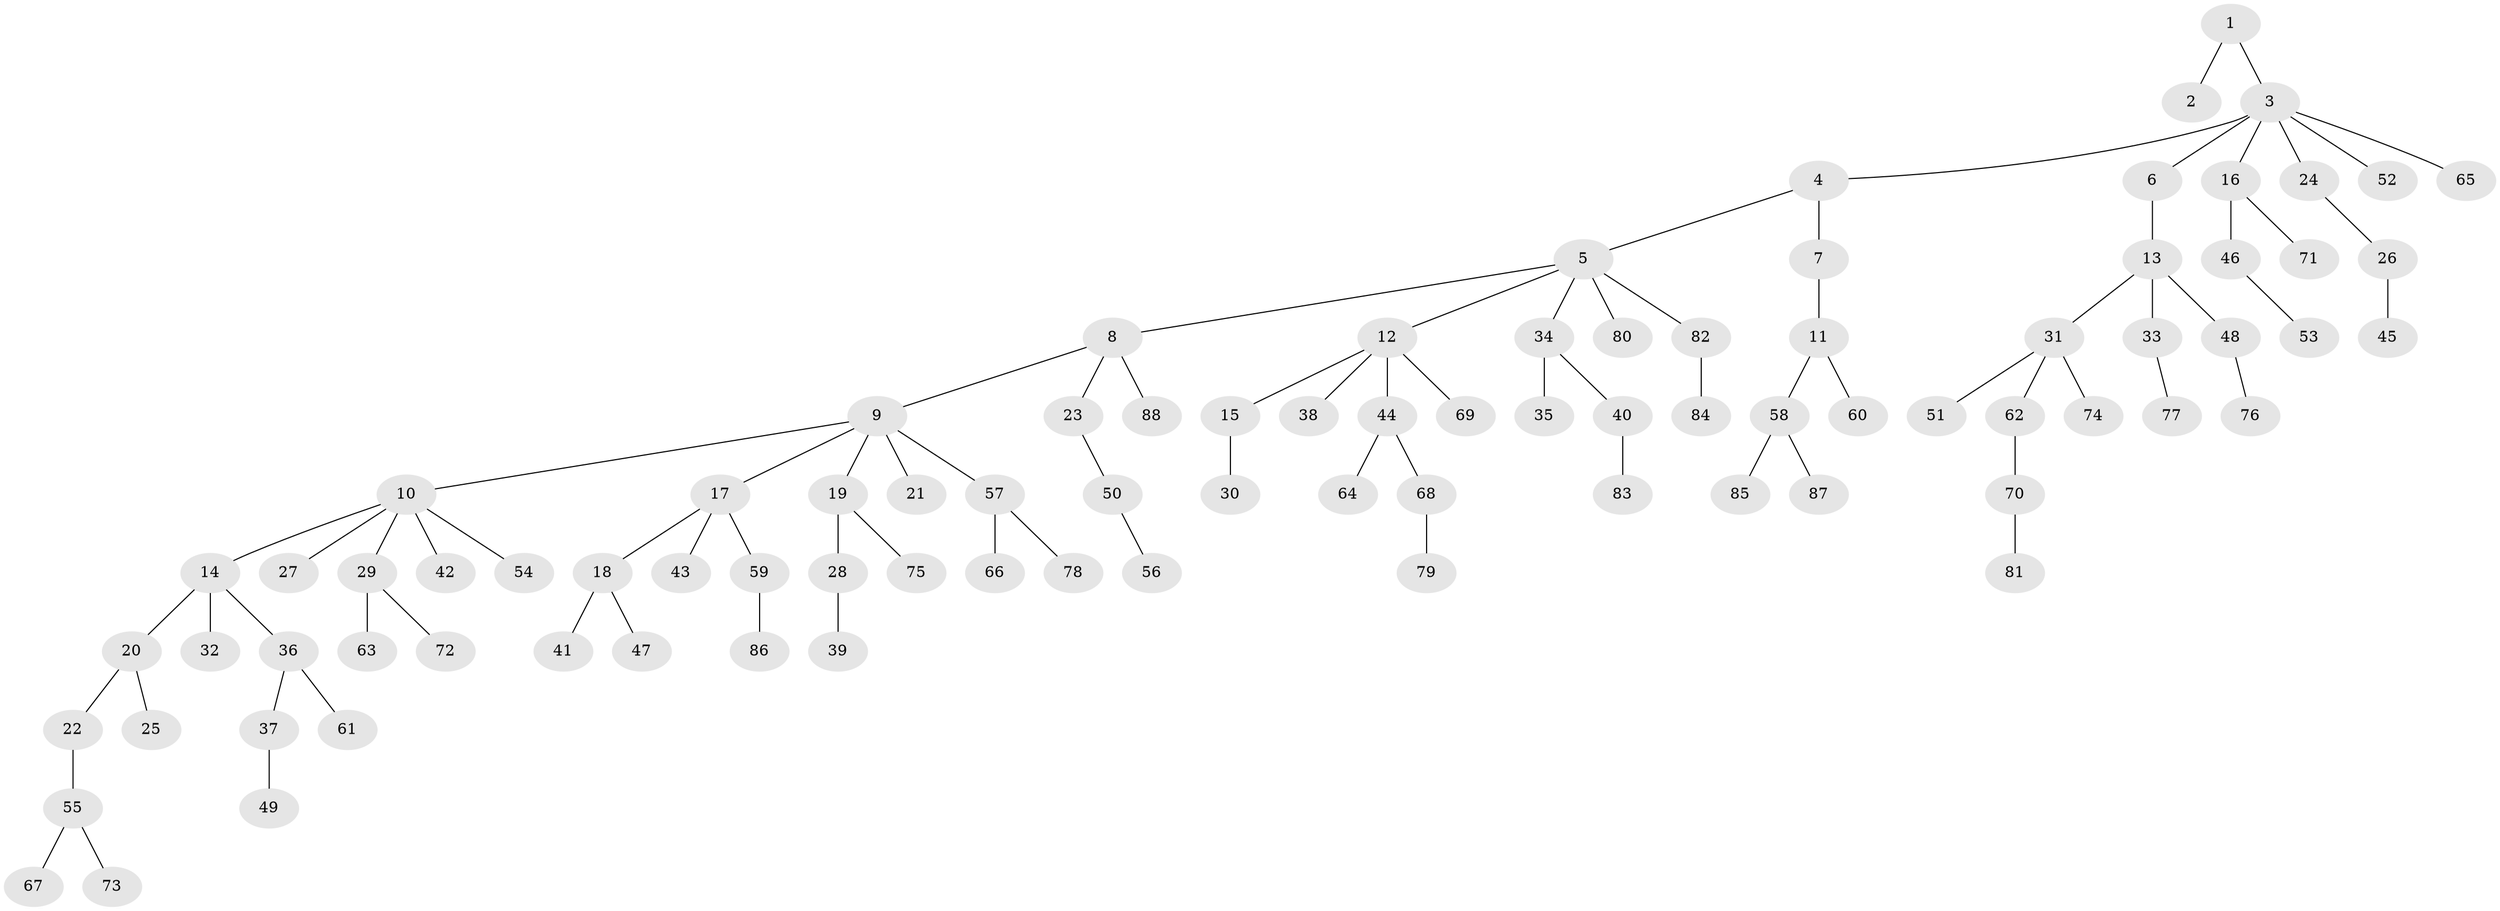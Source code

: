 // coarse degree distribution, {3: 0.09433962264150944, 2: 0.33962264150943394, 4: 0.03773584905660377, 5: 0.05660377358490566, 1: 0.4528301886792453, 6: 0.018867924528301886}
// Generated by graph-tools (version 1.1) at 2025/37/03/04/25 23:37:24]
// undirected, 88 vertices, 87 edges
graph export_dot {
  node [color=gray90,style=filled];
  1;
  2;
  3;
  4;
  5;
  6;
  7;
  8;
  9;
  10;
  11;
  12;
  13;
  14;
  15;
  16;
  17;
  18;
  19;
  20;
  21;
  22;
  23;
  24;
  25;
  26;
  27;
  28;
  29;
  30;
  31;
  32;
  33;
  34;
  35;
  36;
  37;
  38;
  39;
  40;
  41;
  42;
  43;
  44;
  45;
  46;
  47;
  48;
  49;
  50;
  51;
  52;
  53;
  54;
  55;
  56;
  57;
  58;
  59;
  60;
  61;
  62;
  63;
  64;
  65;
  66;
  67;
  68;
  69;
  70;
  71;
  72;
  73;
  74;
  75;
  76;
  77;
  78;
  79;
  80;
  81;
  82;
  83;
  84;
  85;
  86;
  87;
  88;
  1 -- 2;
  1 -- 3;
  3 -- 4;
  3 -- 6;
  3 -- 16;
  3 -- 24;
  3 -- 52;
  3 -- 65;
  4 -- 5;
  4 -- 7;
  5 -- 8;
  5 -- 12;
  5 -- 34;
  5 -- 80;
  5 -- 82;
  6 -- 13;
  7 -- 11;
  8 -- 9;
  8 -- 23;
  8 -- 88;
  9 -- 10;
  9 -- 17;
  9 -- 19;
  9 -- 21;
  9 -- 57;
  10 -- 14;
  10 -- 27;
  10 -- 29;
  10 -- 42;
  10 -- 54;
  11 -- 58;
  11 -- 60;
  12 -- 15;
  12 -- 38;
  12 -- 44;
  12 -- 69;
  13 -- 31;
  13 -- 33;
  13 -- 48;
  14 -- 20;
  14 -- 32;
  14 -- 36;
  15 -- 30;
  16 -- 46;
  16 -- 71;
  17 -- 18;
  17 -- 43;
  17 -- 59;
  18 -- 41;
  18 -- 47;
  19 -- 28;
  19 -- 75;
  20 -- 22;
  20 -- 25;
  22 -- 55;
  23 -- 50;
  24 -- 26;
  26 -- 45;
  28 -- 39;
  29 -- 63;
  29 -- 72;
  31 -- 51;
  31 -- 62;
  31 -- 74;
  33 -- 77;
  34 -- 35;
  34 -- 40;
  36 -- 37;
  36 -- 61;
  37 -- 49;
  40 -- 83;
  44 -- 64;
  44 -- 68;
  46 -- 53;
  48 -- 76;
  50 -- 56;
  55 -- 67;
  55 -- 73;
  57 -- 66;
  57 -- 78;
  58 -- 85;
  58 -- 87;
  59 -- 86;
  62 -- 70;
  68 -- 79;
  70 -- 81;
  82 -- 84;
}

